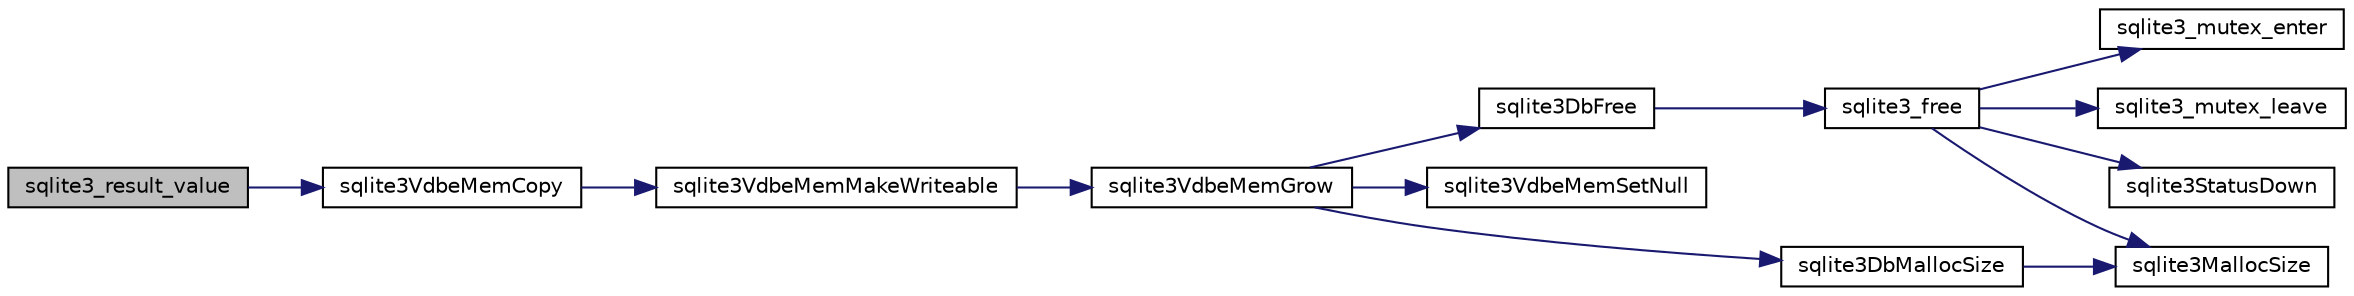 digraph "sqlite3_result_value"
{
  edge [fontname="Helvetica",fontsize="10",labelfontname="Helvetica",labelfontsize="10"];
  node [fontname="Helvetica",fontsize="10",shape=record];
  rankdir="LR";
  Node1 [label="sqlite3_result_value",height=0.2,width=0.4,color="black", fillcolor="grey75", style="filled", fontcolor="black"];
  Node1 -> Node2 [color="midnightblue",fontsize="10",style="solid"];
  Node2 [label="sqlite3VdbeMemCopy",height=0.2,width=0.4,color="black", fillcolor="white", style="filled",URL="$sqlite3_8c.html#a3a04f985c3c7cac7c7958b872fb3f781"];
  Node2 -> Node3 [color="midnightblue",fontsize="10",style="solid"];
  Node3 [label="sqlite3VdbeMemMakeWriteable",height=0.2,width=0.4,color="black", fillcolor="white", style="filled",URL="$sqlite3_8c.html#afabdd8032205a36c69ad191c6bbb6a34"];
  Node3 -> Node4 [color="midnightblue",fontsize="10",style="solid"];
  Node4 [label="sqlite3VdbeMemGrow",height=0.2,width=0.4,color="black", fillcolor="white", style="filled",URL="$sqlite3_8c.html#aba753c9690ae0ba31b5100945cf29447"];
  Node4 -> Node5 [color="midnightblue",fontsize="10",style="solid"];
  Node5 [label="sqlite3DbFree",height=0.2,width=0.4,color="black", fillcolor="white", style="filled",URL="$sqlite3_8c.html#ac70ab821a6607b4a1b909582dc37a069"];
  Node5 -> Node6 [color="midnightblue",fontsize="10",style="solid"];
  Node6 [label="sqlite3_free",height=0.2,width=0.4,color="black", fillcolor="white", style="filled",URL="$sqlite3_8c.html#aced35e2ed62edd9c721ade882d508123"];
  Node6 -> Node7 [color="midnightblue",fontsize="10",style="solid"];
  Node7 [label="sqlite3_mutex_enter",height=0.2,width=0.4,color="black", fillcolor="white", style="filled",URL="$sqlite3_8c.html#af5a0a035d6f2e625f7fa5339365e8970"];
  Node6 -> Node8 [color="midnightblue",fontsize="10",style="solid"];
  Node8 [label="sqlite3_mutex_leave",height=0.2,width=0.4,color="black", fillcolor="white", style="filled",URL="$sqlite3_8c.html#a7ebfb82d85f10ee7a80ea8d7ff155c65"];
  Node6 -> Node9 [color="midnightblue",fontsize="10",style="solid"];
  Node9 [label="sqlite3MallocSize",height=0.2,width=0.4,color="black", fillcolor="white", style="filled",URL="$sqlite3_8c.html#acf5d2a5f35270bafb050bd2def576955"];
  Node6 -> Node10 [color="midnightblue",fontsize="10",style="solid"];
  Node10 [label="sqlite3StatusDown",height=0.2,width=0.4,color="black", fillcolor="white", style="filled",URL="$sqlite3_8c.html#a3388b10ce0b0a4fc95dfb85ccdb904c1"];
  Node4 -> Node11 [color="midnightblue",fontsize="10",style="solid"];
  Node11 [label="sqlite3VdbeMemSetNull",height=0.2,width=0.4,color="black", fillcolor="white", style="filled",URL="$sqlite3_8c.html#ae01092c23aebaf8a3ebdf3954609b410"];
  Node4 -> Node12 [color="midnightblue",fontsize="10",style="solid"];
  Node12 [label="sqlite3DbMallocSize",height=0.2,width=0.4,color="black", fillcolor="white", style="filled",URL="$sqlite3_8c.html#aa397e5a8a03495203a0767abf0a71f86"];
  Node12 -> Node9 [color="midnightblue",fontsize="10",style="solid"];
}

